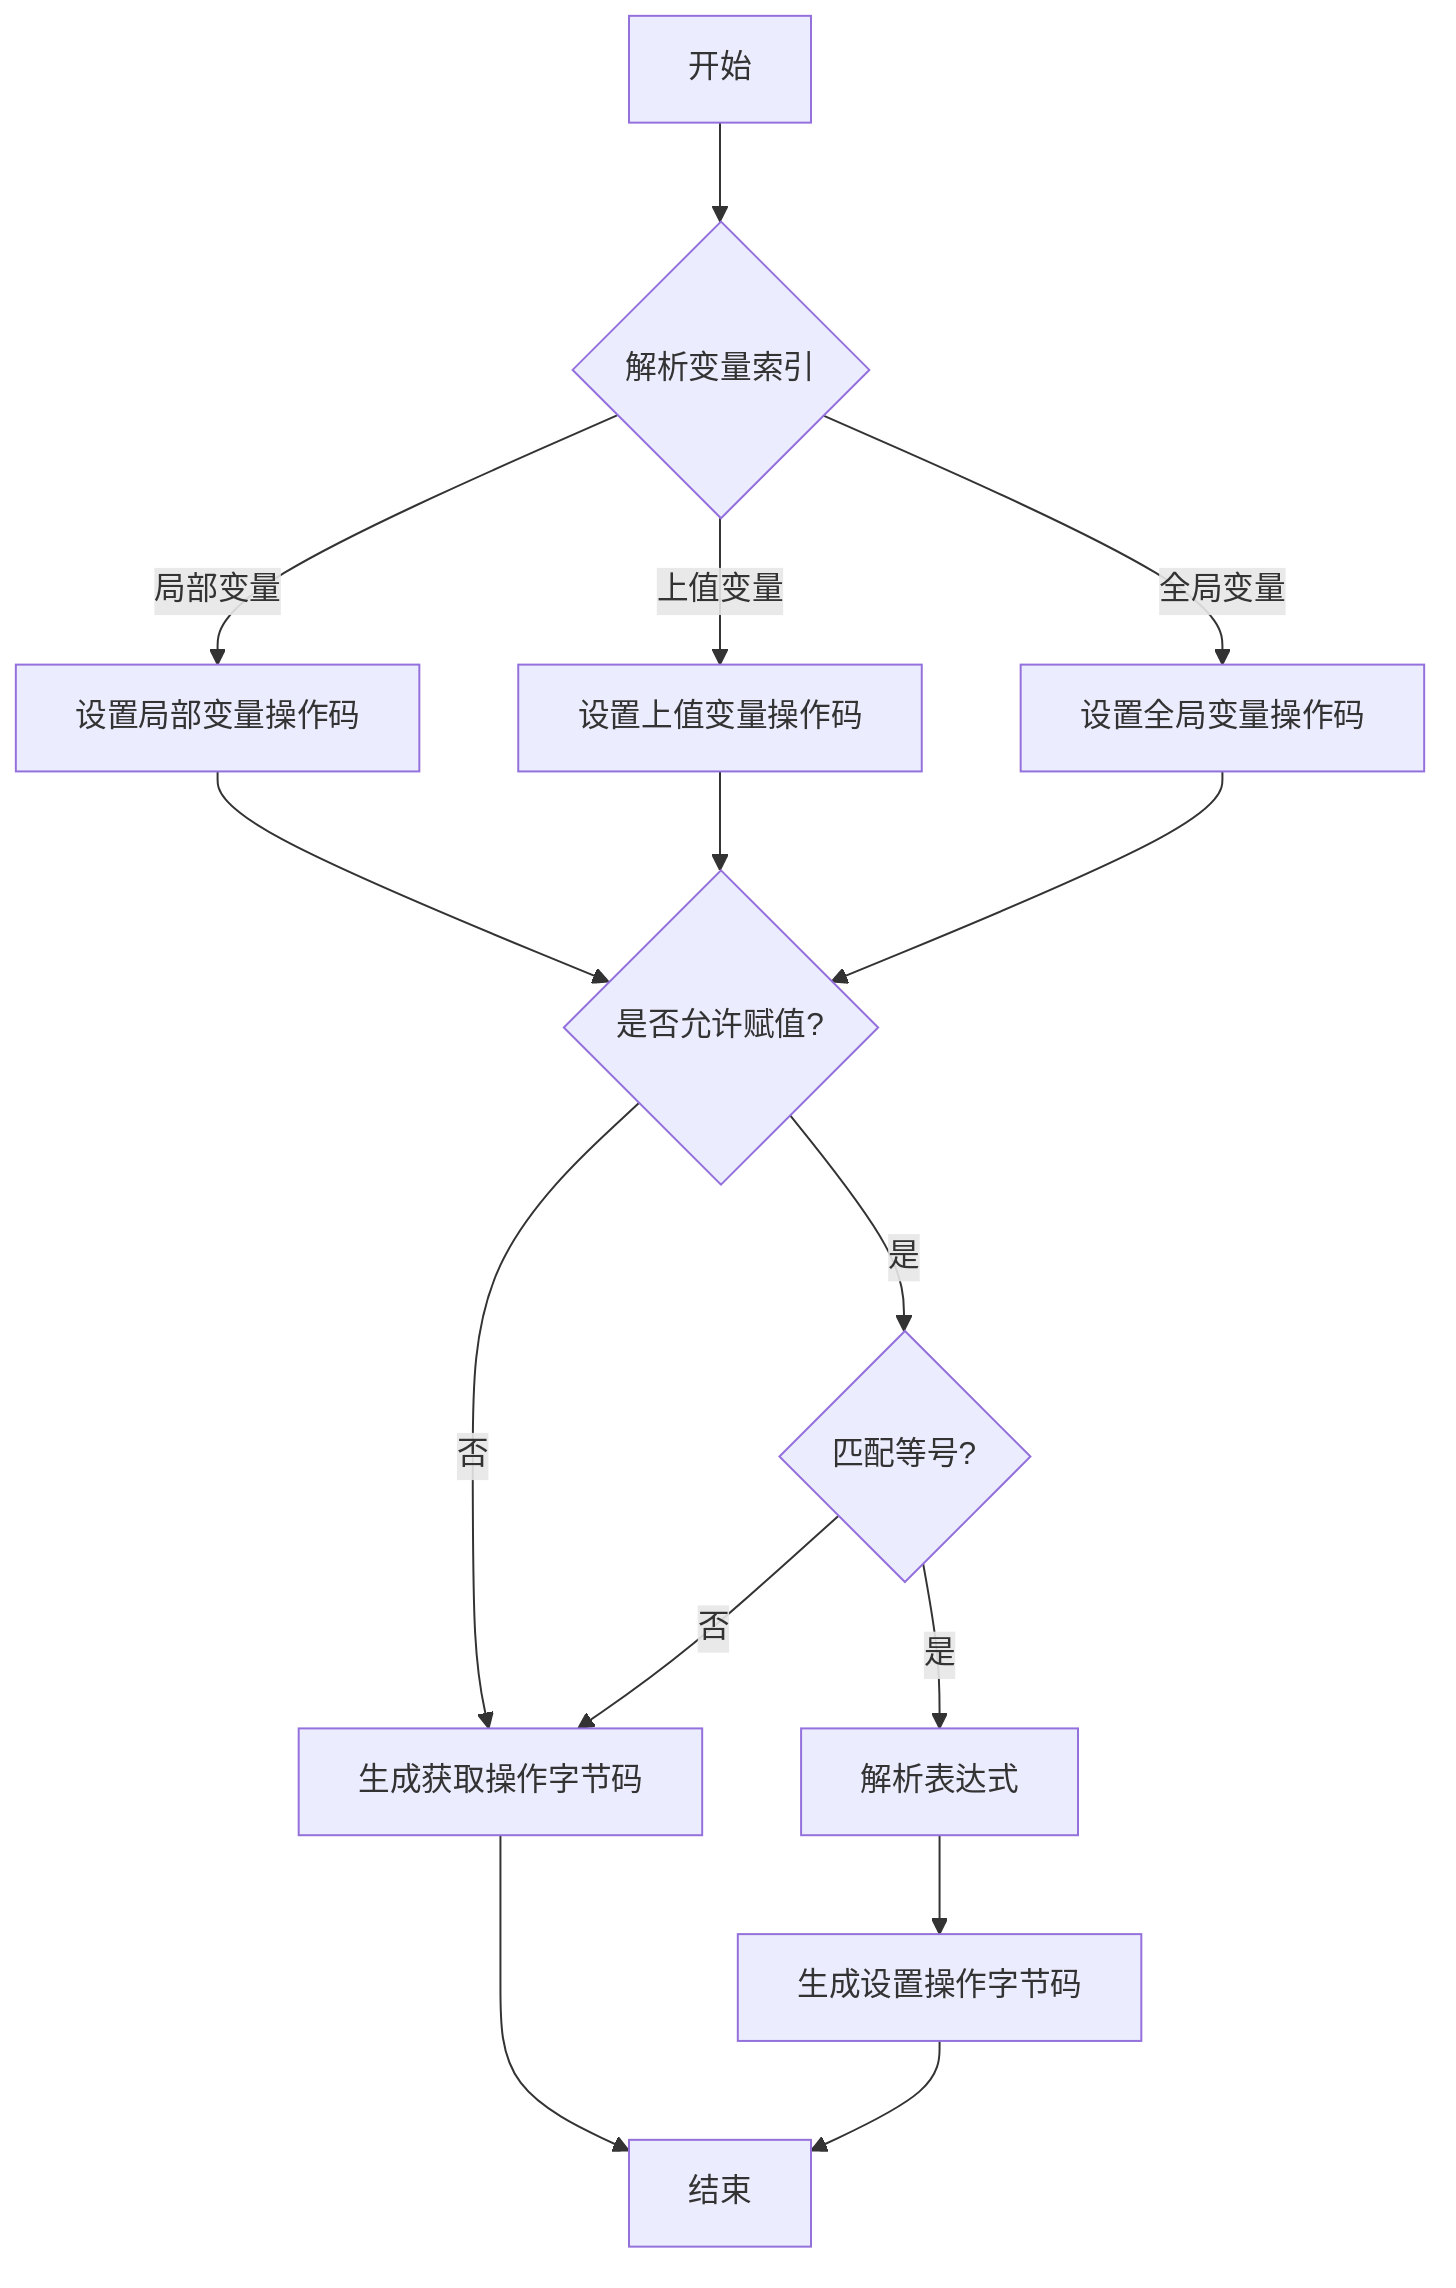 flowchart TD
    A[开始] --> B{解析变量索引}
    B -->|局部变量| C[设置局部变量操作码]
    B -->|上值变量| D[设置上值变量操作码]
    B -->|全局变量| E[设置全局变量操作码]
    C --> F{是否允许赋值?}
    D --> F
    E --> F
    F -->|是| G{匹配等号?}
    F -->|否| H[生成获取操作字节码]
    G -->|是| I[解析表达式]
    I --> J[生成设置操作字节码]
    G -->|否| H
    H --> K[结束]
    J --> K